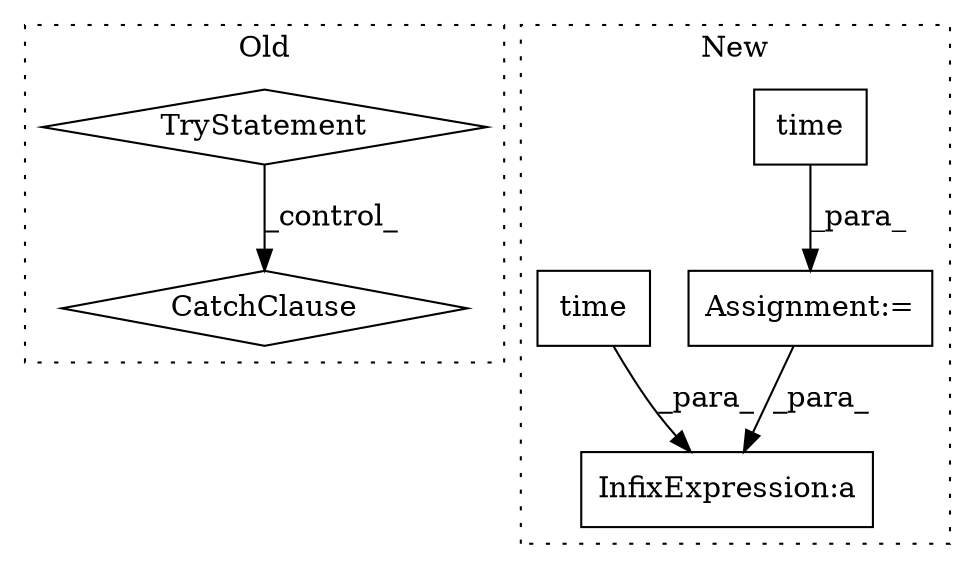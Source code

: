 digraph G {
subgraph cluster0 {
1 [label="TryStatement" a="54" s="6210" l="4" shape="diamond"];
4 [label="CatchClause" a="12" s="6441,6476" l="11,2" shape="diamond"];
label = "Old";
style="dotted";
}
subgraph cluster1 {
2 [label="time" a="32" s="6032" l="6" shape="box"];
3 [label="Assignment:=" a="7" s="6026" l="1" shape="box"];
5 [label="InfixExpression:a" a="27" s="6064" l="3" shape="box"];
6 [label="time" a="32" s="6058" l="6" shape="box"];
label = "New";
style="dotted";
}
1 -> 4 [label="_control_"];
2 -> 3 [label="_para_"];
3 -> 5 [label="_para_"];
6 -> 5 [label="_para_"];
}